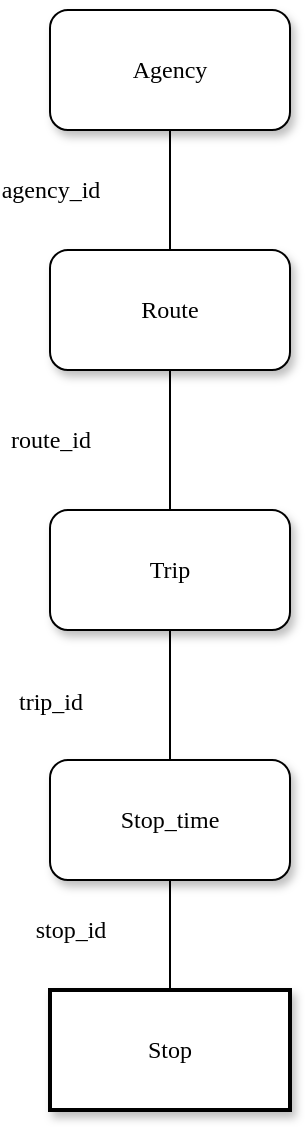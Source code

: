 <mxfile version="24.4.13" type="device">
  <diagram name="Page-1" id="10a91c8b-09ff-31b1-d368-03940ed4cc9e">
    <mxGraphModel dx="1434" dy="779" grid="1" gridSize="10" guides="1" tooltips="1" connect="1" arrows="1" fold="1" page="1" pageScale="1" pageWidth="1100" pageHeight="850" background="none" math="0" shadow="0">
      <root>
        <mxCell id="0" />
        <mxCell id="1" parent="0" />
        <mxCell id="62893188c0fa7362-1" value="Agency" style="whiteSpace=wrap;html=1;rounded=1;shadow=1;labelBackgroundColor=none;strokeWidth=1;fontFamily=Verdana;fontSize=12;align=center;" parent="1" vertex="1">
          <mxGeometry x="320" y="20" width="120" height="60" as="geometry" />
        </mxCell>
        <mxCell id="62893188c0fa7362-2" value="&lt;span&gt;Route&lt;/span&gt;" style="whiteSpace=wrap;html=1;rounded=1;shadow=1;labelBackgroundColor=none;strokeWidth=1;fontFamily=Verdana;fontSize=12;align=center;" parent="1" vertex="1">
          <mxGeometry x="320" y="140" width="120" height="60" as="geometry" />
        </mxCell>
        <mxCell id="62893188c0fa7362-5" value="agency_id" style="rounded=0;html=1;labelBackgroundColor=none;startArrow=none;startFill=0;startSize=5;endArrow=none;endFill=0;endSize=5;jettySize=auto;orthogonalLoop=1;strokeWidth=1;fontFamily=Verdana;fontSize=12" parent="1" source="62893188c0fa7362-1" target="62893188c0fa7362-2" edge="1">
          <mxGeometry y="-60" relative="1" as="geometry">
            <mxPoint as="offset" />
          </mxGeometry>
        </mxCell>
        <mxCell id="62893188c0fa7362-8" value="&lt;span&gt;Trip&lt;/span&gt;" style="whiteSpace=wrap;html=1;rounded=1;shadow=1;labelBackgroundColor=none;strokeWidth=1;fontFamily=Verdana;fontSize=12;align=center;" parent="1" vertex="1">
          <mxGeometry x="320" y="270" width="120" height="60" as="geometry" />
        </mxCell>
        <mxCell id="62893188c0fa7362-12" value="&lt;span&gt;Stop_time&lt;/span&gt;" style="whiteSpace=wrap;html=1;rounded=1;shadow=1;labelBackgroundColor=none;strokeWidth=1;fontFamily=Verdana;fontSize=12;align=center;" parent="1" vertex="1">
          <mxGeometry x="320" y="395" width="120" height="60" as="geometry" />
        </mxCell>
        <mxCell id="62893188c0fa7362-14" value="route_id" style="rounded=0;html=1;labelBackgroundColor=none;startArrow=none;startFill=0;startSize=5;endArrow=none;endFill=0;endSize=5;jettySize=auto;orthogonalLoop=1;strokeWidth=1;fontFamily=Verdana;fontSize=12" parent="1" source="62893188c0fa7362-2" target="62893188c0fa7362-8" edge="1">
          <mxGeometry y="-60" relative="1" as="geometry">
            <mxPoint as="offset" />
          </mxGeometry>
        </mxCell>
        <mxCell id="62893188c0fa7362-18" value="trip_id" style="rounded=0;html=1;labelBackgroundColor=none;startArrow=none;startFill=0;startSize=5;endArrow=none;endFill=0;endSize=5;jettySize=auto;orthogonalLoop=1;strokeWidth=1;fontFamily=Verdana;fontSize=12" parent="1" source="62893188c0fa7362-8" target="62893188c0fa7362-12" edge="1">
          <mxGeometry x="0.091" y="-60" relative="1" as="geometry">
            <mxPoint as="offset" />
          </mxGeometry>
        </mxCell>
        <mxCell id="62893188c0fa7362-20" value="Stop" style="whiteSpace=wrap;html=1;rounded=0;shadow=1;labelBackgroundColor=none;strokeWidth=2;fontFamily=Verdana;fontSize=12;align=center;" parent="1" vertex="1">
          <mxGeometry x="320" y="510" width="120" height="60" as="geometry" />
        </mxCell>
        <mxCell id="62893188c0fa7362-24" value="stop_id" style="rounded=0;html=1;labelBackgroundColor=none;startArrow=none;startFill=0;startSize=5;endArrow=none;endFill=0;endSize=5;jettySize=auto;orthogonalLoop=1;strokeWidth=1;fontFamily=Verdana;fontSize=12" parent="1" source="62893188c0fa7362-12" target="62893188c0fa7362-20" edge="1">
          <mxGeometry x="-0.091" y="-50" relative="1" as="geometry">
            <mxPoint as="offset" />
          </mxGeometry>
        </mxCell>
      </root>
    </mxGraphModel>
  </diagram>
</mxfile>
